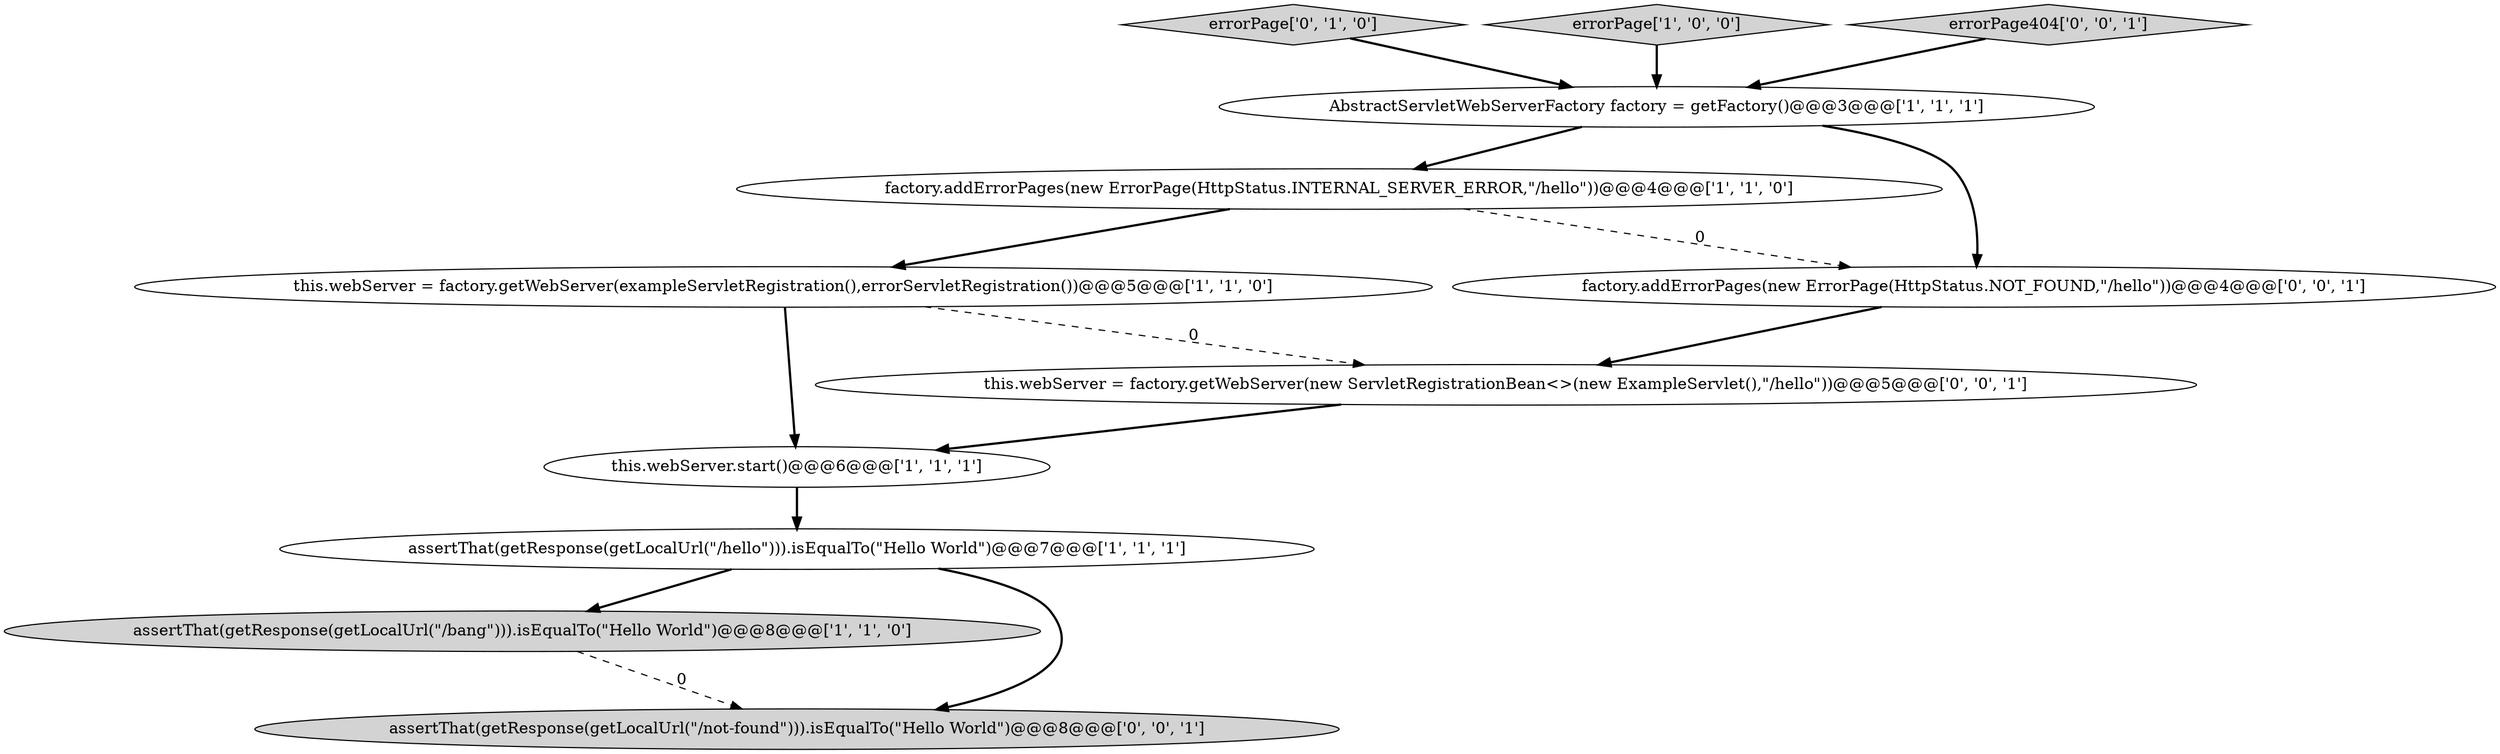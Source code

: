 digraph {
0 [style = filled, label = "factory.addErrorPages(new ErrorPage(HttpStatus.INTERNAL_SERVER_ERROR,\"/hello\"))@@@4@@@['1', '1', '0']", fillcolor = white, shape = ellipse image = "AAA0AAABBB1BBB"];
8 [style = filled, label = "factory.addErrorPages(new ErrorPage(HttpStatus.NOT_FOUND,\"/hello\"))@@@4@@@['0', '0', '1']", fillcolor = white, shape = ellipse image = "AAA0AAABBB3BBB"];
6 [style = filled, label = "assertThat(getResponse(getLocalUrl(\"/bang\"))).isEqualTo(\"Hello World\")@@@8@@@['1', '1', '0']", fillcolor = lightgray, shape = ellipse image = "AAA0AAABBB1BBB"];
5 [style = filled, label = "AbstractServletWebServerFactory factory = getFactory()@@@3@@@['1', '1', '1']", fillcolor = white, shape = ellipse image = "AAA0AAABBB1BBB"];
7 [style = filled, label = "errorPage['0', '1', '0']", fillcolor = lightgray, shape = diamond image = "AAA0AAABBB2BBB"];
9 [style = filled, label = "this.webServer = factory.getWebServer(new ServletRegistrationBean<>(new ExampleServlet(),\"/hello\"))@@@5@@@['0', '0', '1']", fillcolor = white, shape = ellipse image = "AAA0AAABBB3BBB"];
3 [style = filled, label = "assertThat(getResponse(getLocalUrl(\"/hello\"))).isEqualTo(\"Hello World\")@@@7@@@['1', '1', '1']", fillcolor = white, shape = ellipse image = "AAA0AAABBB1BBB"];
1 [style = filled, label = "this.webServer.start()@@@6@@@['1', '1', '1']", fillcolor = white, shape = ellipse image = "AAA0AAABBB1BBB"];
4 [style = filled, label = "this.webServer = factory.getWebServer(exampleServletRegistration(),errorServletRegistration())@@@5@@@['1', '1', '0']", fillcolor = white, shape = ellipse image = "AAA0AAABBB1BBB"];
2 [style = filled, label = "errorPage['1', '0', '0']", fillcolor = lightgray, shape = diamond image = "AAA0AAABBB1BBB"];
11 [style = filled, label = "errorPage404['0', '0', '1']", fillcolor = lightgray, shape = diamond image = "AAA0AAABBB3BBB"];
10 [style = filled, label = "assertThat(getResponse(getLocalUrl(\"/not-found\"))).isEqualTo(\"Hello World\")@@@8@@@['0', '0', '1']", fillcolor = lightgray, shape = ellipse image = "AAA0AAABBB3BBB"];
1->3 [style = bold, label=""];
3->10 [style = bold, label=""];
5->8 [style = bold, label=""];
3->6 [style = bold, label=""];
11->5 [style = bold, label=""];
4->1 [style = bold, label=""];
7->5 [style = bold, label=""];
0->8 [style = dashed, label="0"];
4->9 [style = dashed, label="0"];
6->10 [style = dashed, label="0"];
9->1 [style = bold, label=""];
5->0 [style = bold, label=""];
0->4 [style = bold, label=""];
2->5 [style = bold, label=""];
8->9 [style = bold, label=""];
}

